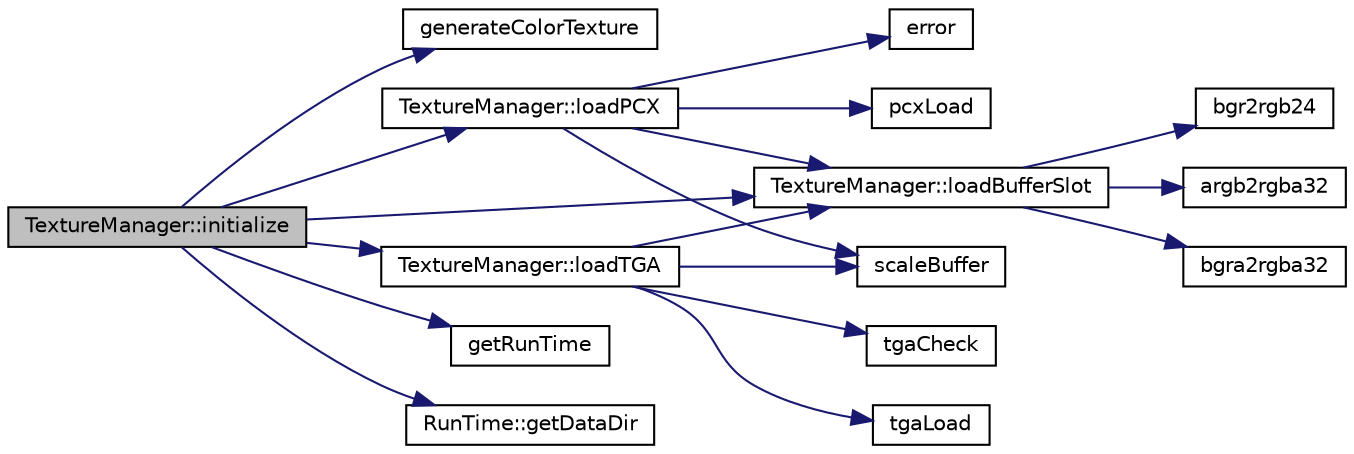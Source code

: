 digraph "TextureManager::initialize"
{
 // INTERACTIVE_SVG=YES
  edge [fontname="Helvetica",fontsize="10",labelfontname="Helvetica",labelfontsize="10"];
  node [fontname="Helvetica",fontsize="10",shape=record];
  rankdir="LR";
  Node1 [label="TextureManager::initialize",height=0.2,width=0.4,color="black", fillcolor="grey75", style="filled" fontcolor="black"];
  Node1 -> Node2 [color="midnightblue",fontsize="10",style="solid",fontname="Helvetica"];
  Node2 [label="generateColorTexture",height=0.2,width=0.4,color="black", fillcolor="white", style="filled",URL="$pixel_8h.html#ab941cb6aeef9d1fe9271a7e01a2834c3"];
  Node1 -> Node3 [color="midnightblue",fontsize="10",style="solid",fontname="Helvetica"];
  Node3 [label="TextureManager::loadBufferSlot",height=0.2,width=0.4,color="black", fillcolor="white", style="filled",URL="$class_texture_manager.html#ad479756ff08f61f6dde8679601ddae67",tooltip="Loads Buffer as texture. "];
  Node3 -> Node4 [color="midnightblue",fontsize="10",style="solid",fontname="Helvetica"];
  Node4 [label="bgr2rgb24",height=0.2,width=0.4,color="black", fillcolor="white", style="filled",URL="$pixel_8h.html#aa98f7e7677a832bed8ba09abf6a03964"];
  Node3 -> Node5 [color="midnightblue",fontsize="10",style="solid",fontname="Helvetica"];
  Node5 [label="argb2rgba32",height=0.2,width=0.4,color="black", fillcolor="white", style="filled",URL="$pixel_8h.html#a2b55c8aba433a2d911448cd58c0b5e03"];
  Node3 -> Node6 [color="midnightblue",fontsize="10",style="solid",fontname="Helvetica"];
  Node6 [label="bgra2rgba32",height=0.2,width=0.4,color="black", fillcolor="white", style="filled",URL="$pixel_8h.html#a637f5d0173bb783c18d438f32f0a7d83"];
  Node1 -> Node7 [color="midnightblue",fontsize="10",style="solid",fontname="Helvetica"];
  Node7 [label="getRunTime",height=0.2,width=0.4,color="black", fillcolor="white", style="filled",URL="$_run_time_8h.html#a5725e2249d7e2af1a5c46bbd31084a85"];
  Node1 -> Node8 [color="midnightblue",fontsize="10",style="solid",fontname="Helvetica"];
  Node8 [label="TextureManager::loadPCX",height=0.2,width=0.4,color="black", fillcolor="white", style="filled",URL="$class_texture_manager.html#aaecdd8e792f87f575ebce8c7f6175514"];
  Node8 -> Node9 [color="midnightblue",fontsize="10",style="solid",fontname="Helvetica"];
  Node9 [label="error",height=0.2,width=0.4,color="black", fillcolor="white", style="filled",URL="$commander_8c.html#a9a17d0c19f2fb4ee55752f4b6840331e"];
  Node8 -> Node10 [color="midnightblue",fontsize="10",style="solid",fontname="Helvetica"];
  Node10 [label="pcxLoad",height=0.2,width=0.4,color="black", fillcolor="white", style="filled",URL="$pcx_8h.html#af6e3360d84e3417d90b4d6b5fc459b02",tooltip="Load a PCX image file into a buffer. "];
  Node8 -> Node11 [color="midnightblue",fontsize="10",style="solid",fontname="Helvetica"];
  Node11 [label="scaleBuffer",height=0.2,width=0.4,color="black", fillcolor="white", style="filled",URL="$pixel_8h.html#aa6c4e2e84e8737bc7af1ee25cce899c5"];
  Node8 -> Node3 [color="midnightblue",fontsize="10",style="solid",fontname="Helvetica"];
  Node1 -> Node12 [color="midnightblue",fontsize="10",style="solid",fontname="Helvetica"];
  Node12 [label="RunTime::getDataDir",height=0.2,width=0.4,color="black", fillcolor="white", style="filled",URL="$class_run_time.html#a337f454b25be2310828da47369767fc1"];
  Node1 -> Node13 [color="midnightblue",fontsize="10",style="solid",fontname="Helvetica"];
  Node13 [label="TextureManager::loadTGA",height=0.2,width=0.4,color="black", fillcolor="white", style="filled",URL="$class_texture_manager.html#a2397216f8a31f900690555ec003ab32a"];
  Node13 -> Node14 [color="midnightblue",fontsize="10",style="solid",fontname="Helvetica"];
  Node14 [label="tgaCheck",height=0.2,width=0.4,color="black", fillcolor="white", style="filled",URL="$tga_8h.html#a029f055518ded232051e3c64c2d22517",tooltip="Check if a file is a valid TGA image. "];
  Node13 -> Node15 [color="midnightblue",fontsize="10",style="solid",fontname="Helvetica"];
  Node15 [label="tgaLoad",height=0.2,width=0.4,color="black", fillcolor="white", style="filled",URL="$tga_8h.html#a9214f51a3daad66aae81d1fb6447cd22",tooltip="Load a TGA image from file. "];
  Node13 -> Node11 [color="midnightblue",fontsize="10",style="solid",fontname="Helvetica"];
  Node13 -> Node3 [color="midnightblue",fontsize="10",style="solid",fontname="Helvetica"];
}
